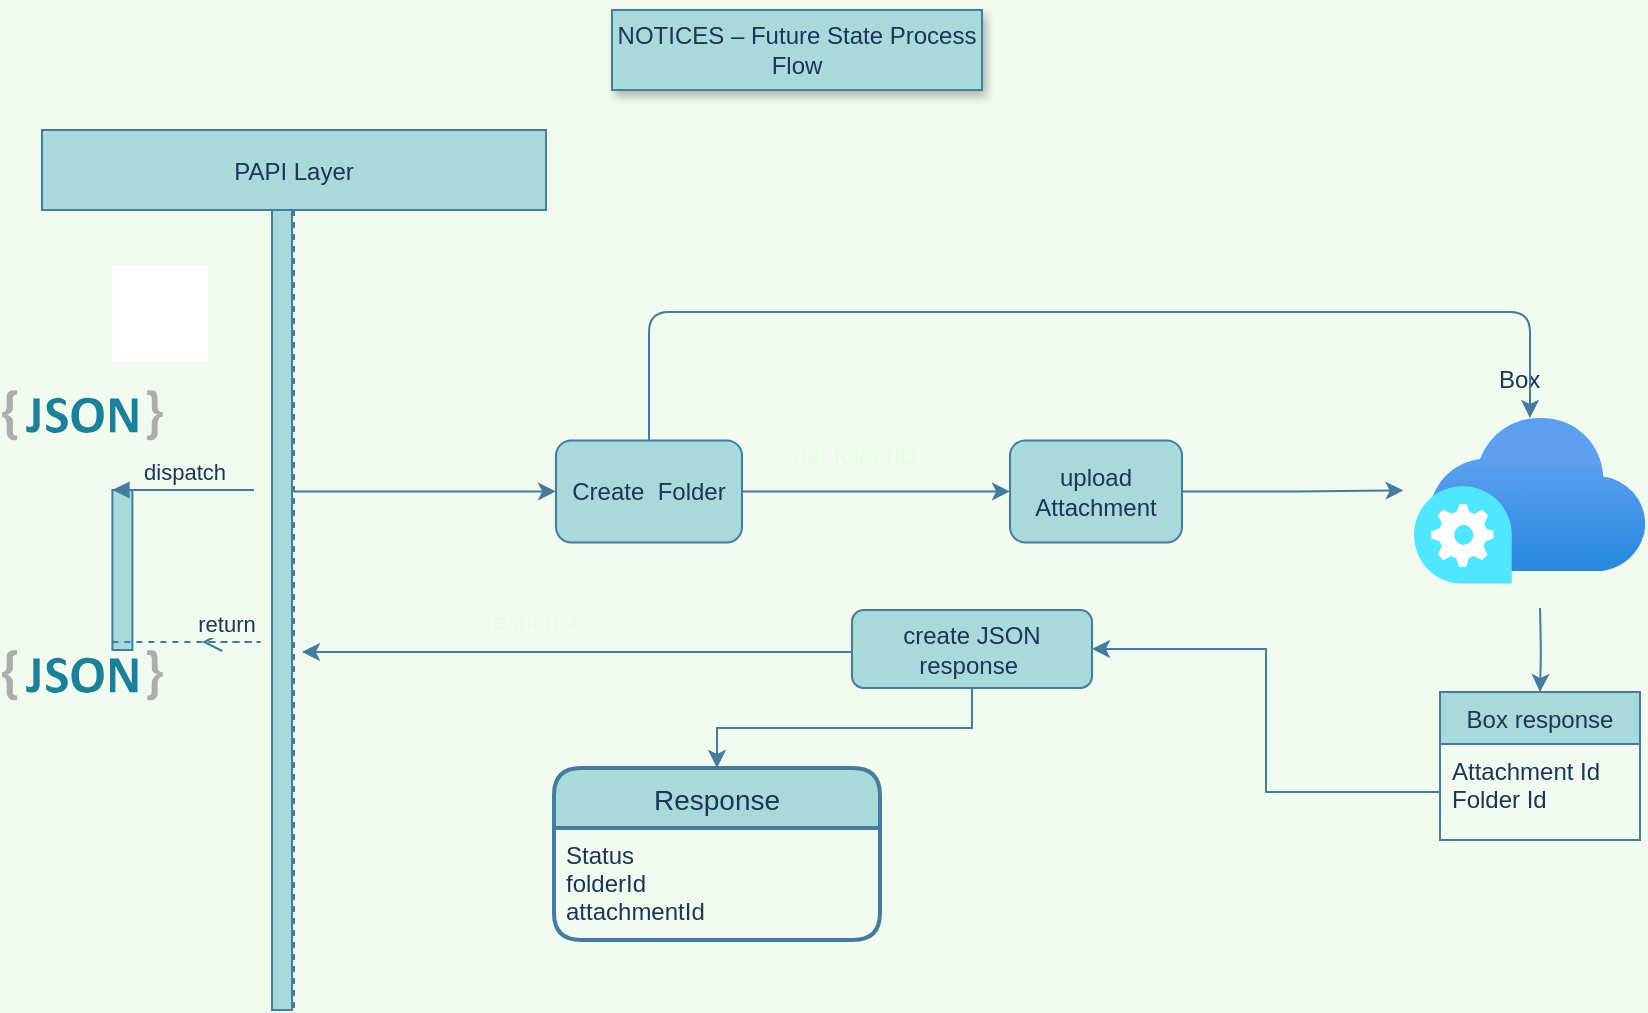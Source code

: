 <mxfile version="20.0.3" type="github">
  <diagram id="kgpKYQtTHZ0yAKxKKP6v" name="Page-1">
    <mxGraphModel dx="965" dy="436" grid="0" gridSize="3" guides="1" tooltips="1" connect="1" arrows="1" fold="1" page="0" pageScale="1" pageWidth="850" pageHeight="1100" background="#F1FAEE" math="0" shadow="0">
      <root>
        <mxCell id="0" />
        <mxCell id="1" parent="0" />
        <mxCell id="S-PPVUhzRQh5IIJFHJLY-30" value="NOTICES – Future State Process Flow" style="text;html=1;align=center;verticalAlign=middle;whiteSpace=wrap;rounded=0;shadow=1;fillColor=#A8DADC;strokeColor=#457B9D;fontColor=#1D3557;" parent="1" vertex="1">
          <mxGeometry x="315" y="10" width="185" height="40" as="geometry" />
        </mxCell>
        <object label="PAPI Layer" id="3nuBFxr9cyL0pnOWT2aG-1">
          <mxCell style="shape=umlLifeline;perimeter=lifelinePerimeter;container=1;collapsible=0;recursiveResize=0;rounded=0;shadow=0;strokeWidth=1;fillColor=#A8DADC;strokeColor=#457B9D;fontColor=#1D3557;" parent="1" vertex="1">
            <mxGeometry x="30" y="70" width="252" height="440" as="geometry" />
          </mxCell>
        </object>
        <mxCell id="3nuBFxr9cyL0pnOWT2aG-2" value="" style="points=[];perimeter=orthogonalPerimeter;rounded=0;shadow=0;strokeWidth=1;fillColor=#A8DADC;strokeColor=#457B9D;fontColor=#1D3557;" parent="3nuBFxr9cyL0pnOWT2aG-1" vertex="1">
          <mxGeometry x="115" y="40" width="10" height="400" as="geometry" />
        </mxCell>
        <mxCell id="uPZaJIyxfJ7PoCBkE-e1-34" value="&lt;span style=&quot;color: rgba(0 , 0 , 0 , 0) ; font-family: monospace ; font-size: 0px&quot;&gt;g&lt;/span&gt;" style="text;html=1;align=center;verticalAlign=middle;resizable=0;points=[];autosize=1;fontColor=#1D3557;" parent="1" vertex="1">
          <mxGeometry x="440" y="250" width="20" height="20" as="geometry" />
        </mxCell>
        <mxCell id="NuTsC-qYxs-nushXYF4Y-32" style="edgeStyle=orthogonalEdgeStyle;curved=0;rounded=1;sketch=0;orthogonalLoop=1;jettySize=auto;html=1;exitX=0.5;exitY=1;exitDx=0;exitDy=0;entryX=0.5;entryY=0;entryDx=0;entryDy=0;fontColor=#1D3557;strokeColor=#457B9D;fillColor=#A8DADC;labelBackgroundColor=#F1FAEE;" parent="1" target="-wJCNphR5galvLtW1J4u-19" edge="1">
          <mxGeometry relative="1" as="geometry">
            <mxPoint x="779" y="309" as="sourcePoint" />
          </mxGeometry>
        </mxCell>
        <mxCell id="U4aJJLkr5VwEqsjg9ysN-1" value="" style="html=1;points=[];perimeter=orthogonalPerimeter;fillColor=#A8DADC;strokeColor=#457B9D;fontColor=#1D3557;" parent="1" vertex="1">
          <mxGeometry x="65.2" y="250" width="10" height="80" as="geometry" />
        </mxCell>
        <mxCell id="U4aJJLkr5VwEqsjg9ysN-2" value="dispatch" style="html=1;verticalAlign=bottom;endArrow=block;entryX=0;entryY=0;strokeColor=#457B9D;fontColor=#1D3557;labelBackgroundColor=#F1FAEE;" parent="1" target="U4aJJLkr5VwEqsjg9ysN-1" edge="1">
          <mxGeometry relative="1" as="geometry">
            <mxPoint x="136" y="250" as="sourcePoint" />
          </mxGeometry>
        </mxCell>
        <mxCell id="U4aJJLkr5VwEqsjg9ysN-3" value="return" style="html=1;verticalAlign=bottom;endArrow=open;dashed=1;endSize=8;exitX=0;exitY=0.95;strokeColor=#457B9D;fontColor=#1D3557;labelBackgroundColor=#F1FAEE;" parent="1" source="U4aJJLkr5VwEqsjg9ysN-1" edge="1">
          <mxGeometry relative="1" as="geometry">
            <mxPoint x="110" y="326" as="targetPoint" />
            <Array as="points">
              <mxPoint x="144" y="326" />
            </Array>
          </mxGeometry>
        </mxCell>
        <mxCell id="U4aJJLkr5VwEqsjg9ysN-4" value="" style="dashed=0;outlineConnect=0;html=1;align=center;labelPosition=center;verticalLabelPosition=bottom;verticalAlign=top;shape=mxgraph.weblogos.json_2;fillColor=#A8DADC;strokeColor=#457B9D;fontColor=#1D3557;" parent="1" vertex="1">
          <mxGeometry x="10" y="200" width="80.4" height="25.2" as="geometry" />
        </mxCell>
        <mxCell id="U4aJJLkr5VwEqsjg9ysN-5" value="" style="dashed=0;outlineConnect=0;html=1;align=center;labelPosition=center;verticalLabelPosition=bottom;verticalAlign=top;shape=mxgraph.weblogos.json_2;fillColor=#A8DADC;strokeColor=#457B9D;fontColor=#1D3557;" parent="1" vertex="1">
          <mxGeometry x="10" y="330" width="80.4" height="25.2" as="geometry" />
        </mxCell>
        <mxCell id="o4F7I5KbzvhBMEf7b5Hm-25" value="Response" style="swimlane;childLayout=stackLayout;horizontal=1;startSize=30;horizontalStack=0;rounded=1;fontSize=14;fontStyle=0;strokeWidth=2;resizeParent=0;resizeLast=1;shadow=0;dashed=0;align=center;fillColor=#A8DADC;strokeColor=#457B9D;fontColor=#1D3557;" parent="1" vertex="1">
          <mxGeometry x="286" y="389" width="163" height="86" as="geometry" />
        </mxCell>
        <mxCell id="o4F7I5KbzvhBMEf7b5Hm-26" value="Status&#xa;folderId&#xa;attachmentId&#xa;" style="align=left;strokeColor=none;fillColor=none;spacingLeft=4;fontSize=12;verticalAlign=top;resizable=0;rotatable=0;part=1;fontColor=#1D3557;" parent="o4F7I5KbzvhBMEf7b5Hm-25" vertex="1">
          <mxGeometry y="30" width="163" height="56" as="geometry" />
        </mxCell>
        <mxCell id="18Ler7sBSwxNWshURoEd-3" style="edgeStyle=orthogonalEdgeStyle;rounded=0;orthogonalLoop=1;jettySize=auto;html=1;exitX=0.5;exitY=1;exitDx=0;exitDy=0;strokeColor=#457B9D;fontColor=#1D3557;labelBackgroundColor=#F1FAEE;" parent="o4F7I5KbzvhBMEf7b5Hm-25" source="o4F7I5KbzvhBMEf7b5Hm-26" target="o4F7I5KbzvhBMEf7b5Hm-26" edge="1">
          <mxGeometry relative="1" as="geometry" />
        </mxCell>
        <mxCell id="18Ler7sBSwxNWshURoEd-4" style="edgeStyle=orthogonalEdgeStyle;rounded=0;orthogonalLoop=1;jettySize=auto;html=1;exitX=0.5;exitY=1;exitDx=0;exitDy=0;strokeColor=#457B9D;fontColor=#1D3557;labelBackgroundColor=#F1FAEE;" parent="o4F7I5KbzvhBMEf7b5Hm-25" source="o4F7I5KbzvhBMEf7b5Hm-26" target="o4F7I5KbzvhBMEf7b5Hm-26" edge="1">
          <mxGeometry relative="1" as="geometry" />
        </mxCell>
        <mxCell id="18Ler7sBSwxNWshURoEd-5" style="edgeStyle=orthogonalEdgeStyle;rounded=0;orthogonalLoop=1;jettySize=auto;html=1;exitX=0.5;exitY=1;exitDx=0;exitDy=0;strokeColor=#457B9D;fontColor=#1D3557;labelBackgroundColor=#F1FAEE;" parent="o4F7I5KbzvhBMEf7b5Hm-25" source="o4F7I5KbzvhBMEf7b5Hm-26" target="o4F7I5KbzvhBMEf7b5Hm-26" edge="1">
          <mxGeometry relative="1" as="geometry" />
        </mxCell>
        <mxCell id="18Ler7sBSwxNWshURoEd-19" style="edgeStyle=orthogonalEdgeStyle;rounded=0;orthogonalLoop=1;jettySize=auto;html=1;exitX=0.5;exitY=1;exitDx=0;exitDy=0;strokeColor=#457B9D;fontColor=#1D3557;labelBackgroundColor=#F1FAEE;" parent="o4F7I5KbzvhBMEf7b5Hm-25" source="o4F7I5KbzvhBMEf7b5Hm-26" target="o4F7I5KbzvhBMEf7b5Hm-26" edge="1">
          <mxGeometry relative="1" as="geometry" />
        </mxCell>
        <mxCell id="18Ler7sBSwxNWshURoEd-20" style="edgeStyle=orthogonalEdgeStyle;rounded=0;orthogonalLoop=1;jettySize=auto;html=1;exitX=0.5;exitY=1;exitDx=0;exitDy=0;strokeColor=#457B9D;fontColor=#1D3557;labelBackgroundColor=#F1FAEE;" parent="o4F7I5KbzvhBMEf7b5Hm-25" source="o4F7I5KbzvhBMEf7b5Hm-26" target="o4F7I5KbzvhBMEf7b5Hm-26" edge="1">
          <mxGeometry relative="1" as="geometry" />
        </mxCell>
        <mxCell id="o4F7I5KbzvhBMEf7b5Hm-29" style="edgeStyle=orthogonalEdgeStyle;rounded=0;orthogonalLoop=1;jettySize=auto;html=1;exitX=0.5;exitY=1;exitDx=0;exitDy=0;entryX=0.5;entryY=0;entryDx=0;entryDy=0;strokeColor=#457B9D;fontColor=#1D3557;labelBackgroundColor=#F1FAEE;" parent="1" source="o4F7I5KbzvhBMEf7b5Hm-28" target="o4F7I5KbzvhBMEf7b5Hm-25" edge="1">
          <mxGeometry relative="1" as="geometry" />
        </mxCell>
        <mxCell id="4Nz6qEvkmZNa70ng-Zwl-9" style="edgeStyle=orthogonalEdgeStyle;rounded=0;orthogonalLoop=1;jettySize=auto;html=1;exitX=0.5;exitY=0;exitDx=0;exitDy=0;strokeColor=#457B9D;fontColor=#1D3557;labelBackgroundColor=#F1FAEE;" parent="1" source="o4F7I5KbzvhBMEf7b5Hm-28" edge="1">
          <mxGeometry relative="1" as="geometry">
            <mxPoint x="160" y="331" as="targetPoint" />
            <Array as="points">
              <mxPoint x="523" y="345" />
              <mxPoint x="523" y="331" />
            </Array>
          </mxGeometry>
        </mxCell>
        <mxCell id="o4F7I5KbzvhBMEf7b5Hm-28" value="create JSON response&amp;nbsp;" style="rounded=1;whiteSpace=wrap;html=1;fillColor=#A8DADC;strokeColor=#457B9D;fontColor=#1D3557;" parent="1" vertex="1">
          <mxGeometry x="435" y="310" width="120" height="39" as="geometry" />
        </mxCell>
        <mxCell id="-wJCNphR5galvLtW1J4u-19" value="Box response" style="swimlane;fontStyle=0;childLayout=stackLayout;horizontal=1;startSize=26;horizontalStack=0;resizeParent=1;resizeParentMax=0;resizeLast=0;collapsible=1;marginBottom=0;fillColor=#A8DADC;strokeColor=#457B9D;fontColor=#1D3557;" parent="1" vertex="1">
          <mxGeometry x="729" y="351" width="100" height="74" as="geometry" />
        </mxCell>
        <mxCell id="-wJCNphR5galvLtW1J4u-21" value="Attachment Id&#xa;Folder Id&#xa;" style="text;strokeColor=none;fillColor=none;align=left;verticalAlign=top;spacingLeft=4;spacingRight=4;overflow=hidden;rotatable=0;points=[[0,0.5],[1,0.5]];portConstraint=eastwest;fontColor=#1D3557;" parent="-wJCNphR5galvLtW1J4u-19" vertex="1">
          <mxGeometry y="26" width="100" height="48" as="geometry" />
        </mxCell>
        <mxCell id="4Nz6qEvkmZNa70ng-Zwl-10" style="edgeStyle=orthogonalEdgeStyle;rounded=0;orthogonalLoop=1;jettySize=auto;html=1;exitX=0;exitY=0.5;exitDx=0;exitDy=0;entryX=1;entryY=0.5;entryDx=0;entryDy=0;strokeColor=#457B9D;fontColor=#1D3557;labelBackgroundColor=#F1FAEE;" parent="1" source="-wJCNphR5galvLtW1J4u-21" target="o4F7I5KbzvhBMEf7b5Hm-28" edge="1">
          <mxGeometry relative="1" as="geometry" />
        </mxCell>
        <mxCell id="NuTsC-qYxs-nushXYF4Y-29" value="Box&amp;nbsp;" style="text;html=1;align=center;verticalAlign=middle;resizable=0;points=[];autosize=1;strokeColor=none;fontColor=#1D3557;" parent="1" vertex="1">
          <mxGeometry x="752.5" y="186" width="34" height="18" as="geometry" />
        </mxCell>
        <mxCell id="dvgyM7u8hyRWz0DHKwGJ-15" style="edgeStyle=orthogonalEdgeStyle;rounded=1;orthogonalLoop=1;jettySize=auto;html=1;exitX=0.5;exitY=0;exitDx=0;exitDy=0;strokeColor=#457B9D;labelBackgroundColor=#F1FAEE;fontColor=#1D3557;" parent="1" source="9cGxiGN1-o5l_QZ1Dwfl-4" target="dvgyM7u8hyRWz0DHKwGJ-3" edge="1">
          <mxGeometry relative="1" as="geometry">
            <Array as="points">
              <mxPoint x="334" y="161" />
              <mxPoint x="774" y="161" />
            </Array>
          </mxGeometry>
        </mxCell>
        <mxCell id="dvgyM7u8hyRWz0DHKwGJ-20" style="edgeStyle=orthogonalEdgeStyle;rounded=1;orthogonalLoop=1;jettySize=auto;html=1;entryX=0;entryY=0.5;entryDx=0;entryDy=0;strokeColor=#457B9D;labelBackgroundColor=#F1FAEE;fontColor=#1D3557;" parent="1" source="9cGxiGN1-o5l_QZ1Dwfl-4" target="dvgyM7u8hyRWz0DHKwGJ-12" edge="1">
          <mxGeometry relative="1" as="geometry" />
        </mxCell>
        <mxCell id="9cGxiGN1-o5l_QZ1Dwfl-4" value="Create&amp;nbsp; Folder" style="rounded=1;whiteSpace=wrap;html=1;sketch=0;fontColor=#1D3557;strokeColor=#457B9D;fillColor=#A8DADC;" parent="1" vertex="1">
          <mxGeometry x="287" y="225.2" width="93" height="51" as="geometry" />
        </mxCell>
        <mxCell id="dvgyM7u8hyRWz0DHKwGJ-2" value="" style="shape=image;html=1;verticalAlign=top;verticalLabelPosition=bottom;labelBackgroundColor=none;imageAspect=0;aspect=fixed;image=https://cdn1.iconfinder.com/data/icons/hawcons/32/699147-icon-70-document-file-pdf-128.png;imageBackground=#ffffff;fillColor=#A8DADC;strokeColor=#457B9D;fontColor=#1D3557;" parent="1" vertex="1">
          <mxGeometry x="65.2" y="138" width="48" height="48" as="geometry" />
        </mxCell>
        <mxCell id="dvgyM7u8hyRWz0DHKwGJ-3" value="" style="aspect=fixed;html=1;points=[];align=center;image;fontSize=12;image=img/lib/azure2/migrate/Data_Box_Edge.svg;labelBackgroundColor=#F1FAEE;fillColor=#A8DADC;strokeColor=#457B9D;fontColor=#1D3557;" parent="1" vertex="1">
          <mxGeometry x="716" y="214" width="115.71" height="82.9" as="geometry" />
        </mxCell>
        <mxCell id="NuTsC-qYxs-nushXYF4Y-41" value="" style="endArrow=classic;html=1;fontColor=#1D3557;strokeColor=#457B9D;fillColor=#A8DADC;labelBackgroundColor=#F1FAEE;entryX=0;entryY=0.5;entryDx=0;entryDy=0;" parent="1" source="3nuBFxr9cyL0pnOWT2aG-1" target="9cGxiGN1-o5l_QZ1Dwfl-4" edge="1">
          <mxGeometry width="50" height="50" relative="1" as="geometry">
            <mxPoint x="120" y="281" as="sourcePoint" />
            <mxPoint x="165" y="258" as="targetPoint" />
          </mxGeometry>
        </mxCell>
        <mxCell id="dvgyM7u8hyRWz0DHKwGJ-26" style="edgeStyle=orthogonalEdgeStyle;rounded=1;orthogonalLoop=1;jettySize=auto;html=1;entryX=-0.045;entryY=0.437;entryDx=0;entryDy=0;entryPerimeter=0;fontColor=#1D3557;strokeColor=#457B9D;labelBackgroundColor=#F1FAEE;" parent="1" source="dvgyM7u8hyRWz0DHKwGJ-12" target="dvgyM7u8hyRWz0DHKwGJ-3" edge="1">
          <mxGeometry relative="1" as="geometry" />
        </mxCell>
        <mxCell id="dvgyM7u8hyRWz0DHKwGJ-12" value="upload Attachment" style="rounded=1;whiteSpace=wrap;html=1;sketch=0;fontColor=#1D3557;strokeColor=#457B9D;fillColor=#A8DADC;" parent="1" vertex="1">
          <mxGeometry x="514" y="225.2" width="86" height="51" as="geometry" />
        </mxCell>
        <mxCell id="dvgyM7u8hyRWz0DHKwGJ-25" value="&lt;font color=&quot;#e4fde1&quot;&gt;get folderID&amp;nbsp;&lt;/font&gt;" style="text;html=1;align=center;verticalAlign=middle;resizable=0;points=[];autosize=1;strokeColor=none;fillColor=none;fontColor=#1D3557;" parent="1" vertex="1">
          <mxGeometry x="400" y="224" width="76" height="18" as="geometry" />
        </mxCell>
        <mxCell id="dvgyM7u8hyRWz0DHKwGJ-28" value="&lt;font color=&quot;#e4fde1&quot;&gt;response&lt;/font&gt;" style="text;html=1;align=center;verticalAlign=middle;resizable=0;points=[];autosize=1;strokeColor=none;fillColor=none;fontColor=#1D3557;" parent="1" vertex="1">
          <mxGeometry x="246" y="307" width="60" height="18" as="geometry" />
        </mxCell>
      </root>
    </mxGraphModel>
  </diagram>
</mxfile>
